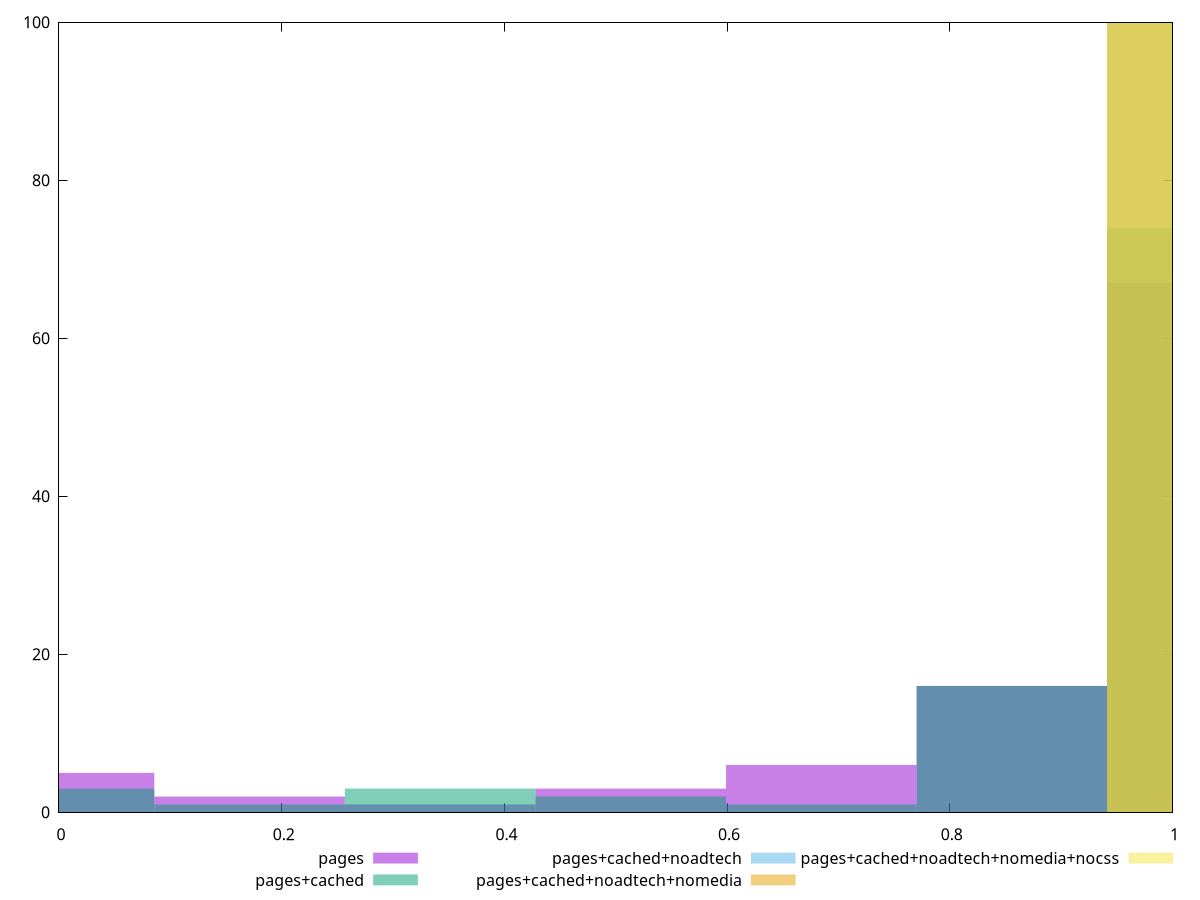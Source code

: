 reset

$pages <<EOF
0.1711574163010778 2
0 5
1.0269444978064668 67
0.8557870815053891 16
0.5134722489032334 3
0.6846296652043112 6
0.3423148326021556 1
EOF

$pagesCached <<EOF
0 3
0.1711574163010778 1
0.3423148326021556 3
1.0269444978064668 74
0.8557870815053891 16
0.6846296652043112 1
0.5134722489032334 2
EOF

$pagesCachedNoadtech <<EOF
1.0269444978064668 100
EOF

$pagesCachedNoadtechNomedia <<EOF
1.0269444978064668 100
EOF

$pagesCachedNoadtechNomediaNocss <<EOF
1.0269444978064668 100
EOF

set key outside below
set boxwidth 0.1711574163010778
set xrange [0:1]
set yrange [0:100]
set trange [0:100]
set style fill transparent solid 0.5 noborder
set terminal svg size 640, 530 enhanced background rgb 'white'
set output "report_00019_2021-02-10T18-14-37.922Z//estimated-input-latency/comparison/histogram/all_score.svg"

plot $pages title "pages" with boxes, \
     $pagesCached title "pages+cached" with boxes, \
     $pagesCachedNoadtech title "pages+cached+noadtech" with boxes, \
     $pagesCachedNoadtechNomedia title "pages+cached+noadtech+nomedia" with boxes, \
     $pagesCachedNoadtechNomediaNocss title "pages+cached+noadtech+nomedia+nocss" with boxes

reset
